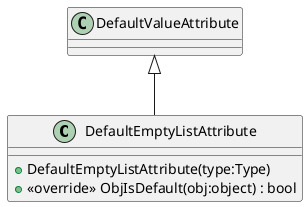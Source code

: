 @startuml
class DefaultEmptyListAttribute {
    + DefaultEmptyListAttribute(type:Type)
    + <<override>> ObjIsDefault(obj:object) : bool
}
DefaultValueAttribute <|-- DefaultEmptyListAttribute
@enduml
